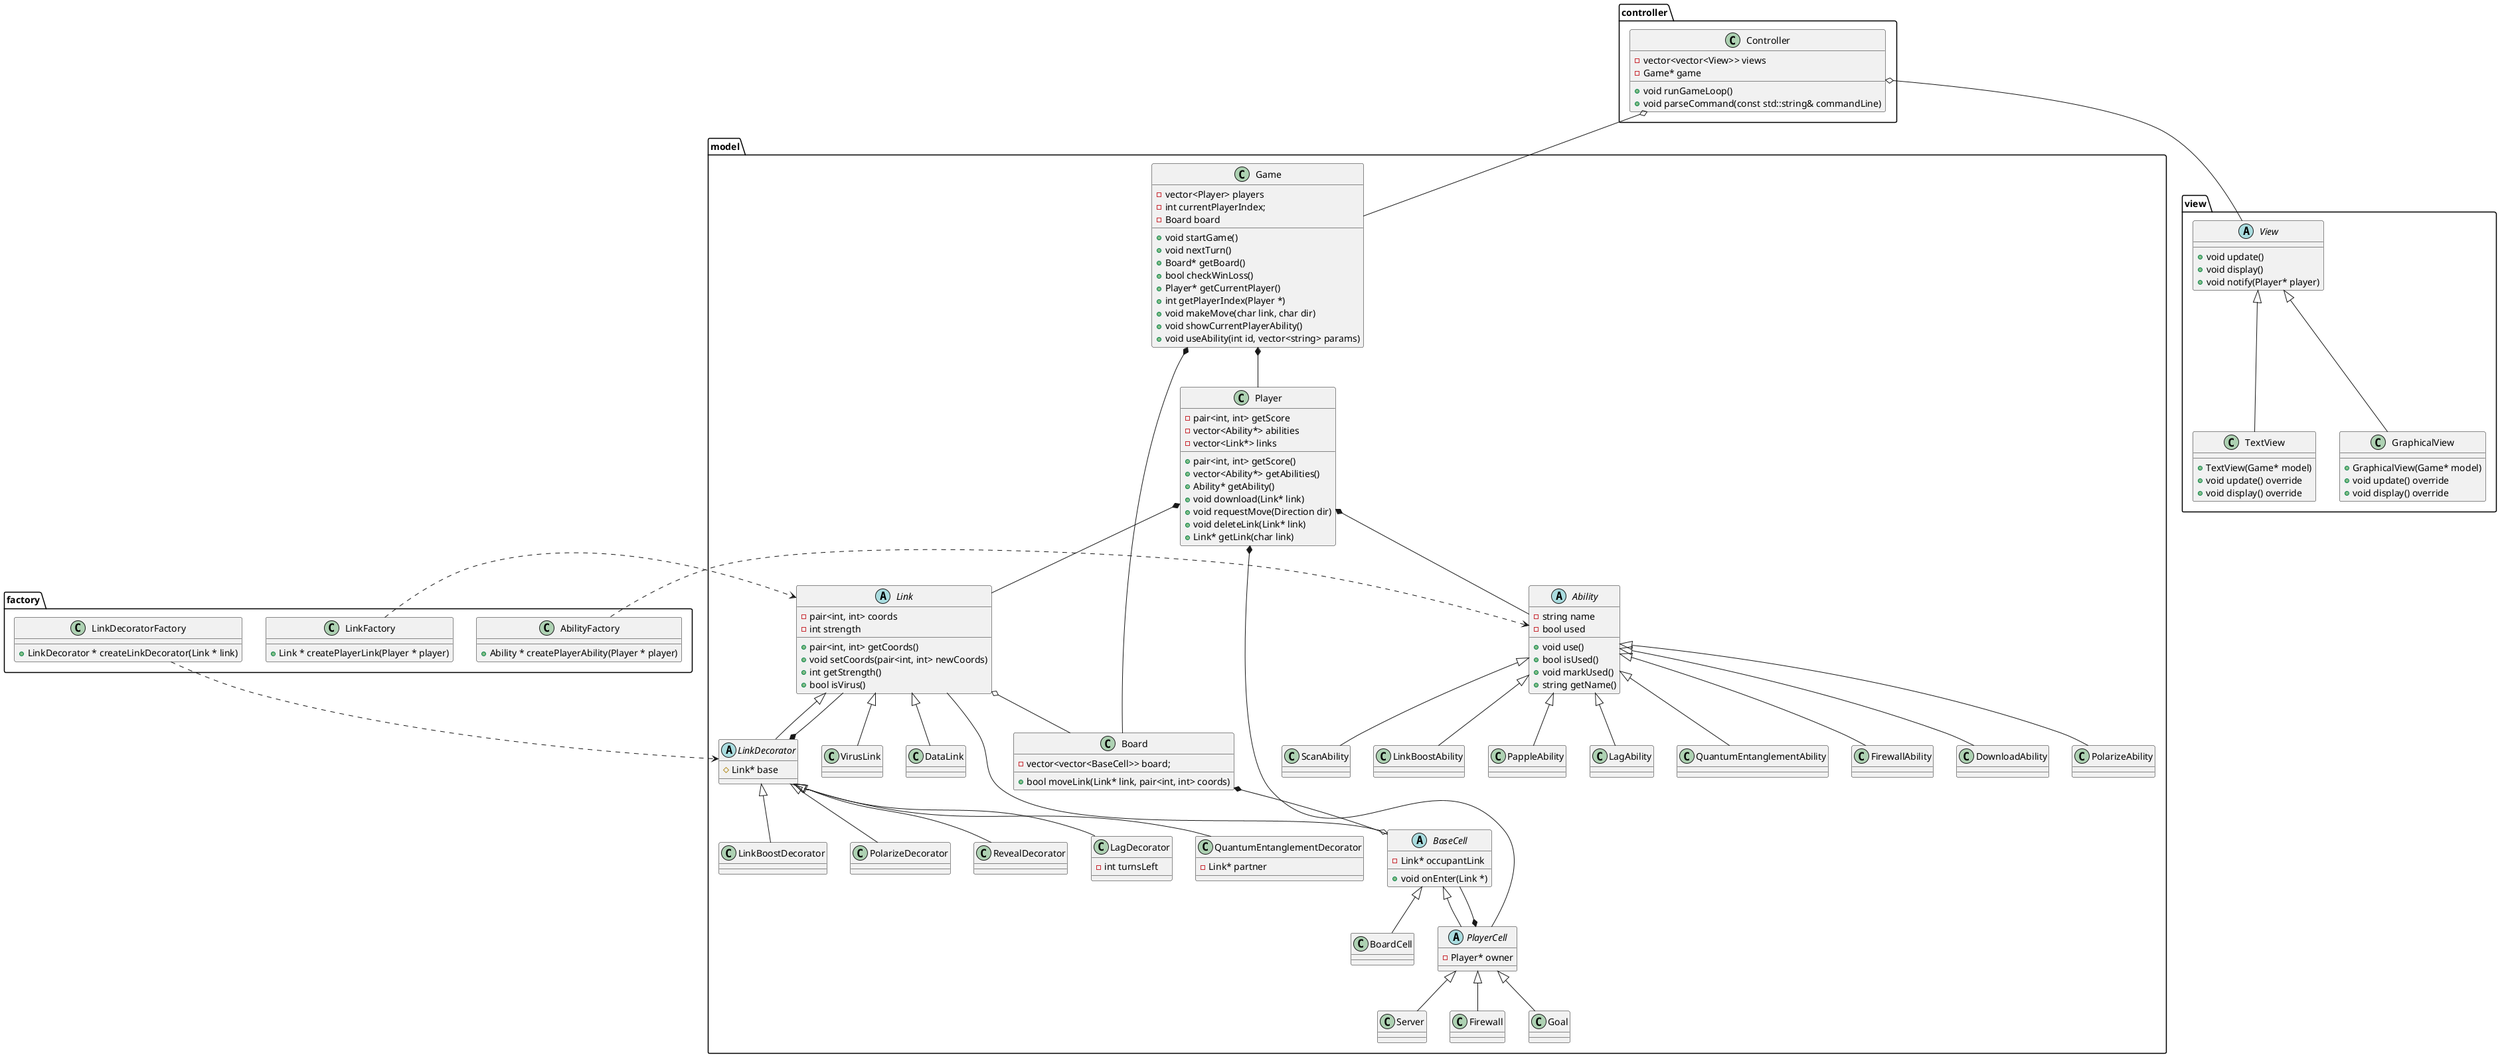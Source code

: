 @startuml

' --- Model Classes ---
package "model" {
    class Game {
      - vector<Player> players
      - int currentPlayerIndex;
      - Board board

      + void startGame()
      + void nextTurn()
      + Board* getBoard()
      + bool checkWinLoss()
      + Player* getCurrentPlayer()
      + int getPlayerIndex(Player *)
      + void makeMove(char link, char dir)
      + void showCurrentPlayerAbility()
      + void useAbility(int id, vector<string> params)
    }

    class Board {
      - vector<vector<BaseCell>> board;

      + bool moveLink(Link* link, pair<int, int> coords)
    }

    abstract class BaseCell {
      - Link* occupantLink

      + void onEnter(Link *)
    }

    class BoardCell {
    }

    abstract class PlayerCell {
      - Player* owner
    }

    class Server {
    }

    class Firewall {
    }

    class Goal {
    }

    class Player {
      - pair<int, int> getScore
      - vector<Ability*> abilities
      - vector<Link*> links

      + pair<int, int> getScore()
      + vector<Ability*> getAbilities()
      + Ability* getAbility()
      + void download(Link* link)
      + void requestMove(Direction dir)
      + void deleteLink(Link* link)
      + Link* getLink(char link)
    }

    abstract class Link {
      - pair<int, int> coords
      - int strength 

      + pair<int, int> getCoords()
      + void setCoords(pair<int, int> newCoords)
      + int getStrength()
      + bool isVirus()
    }

    class VirusLink {
    }

    class DataLink {
    }

    abstract class LinkDecorator {
      # Link* base 
    }

    class LinkBoostDecorator {
    }

    class PolarizeDecorator {
    }

    class RevealDecorator {
    }

    class LagDecorator {
      - int turnsLeft
    }

    class QuantumEntanglementDecorator {
      - Link* partner
    }

    abstract class Ability {
        - string name
        - bool used

        + void use()
        + bool isUsed()
        + void markUsed()
        + string getName()
    }

    class FirewallAbility {
    }

    class DownloadAbility {
    }

    class PolarizeAbility {
    }

    class ScanAbility {
    }

    class LinkBoostAbility {
    }

    class PappleAbility {
    }

    class LagAbility {
    }

    class QuantumEntanglementAbility {
    }
}

' --- View Classes ---
package "view" {
    abstract class View {
        + void update()
        + void display()
        + void notify(Player* player)
    }

    class TextView {
        + TextView(Game* model)
        + void update() override
        + void display() override
    }

    class GraphicalView {
        + GraphicalView(Game* model)
        + void update() override
        + void display() override
    }
}

' --- Controller Class ---
package "controller" {
    class Controller {
        - vector<vector<View>> views
        - Game* game

        + void runGameLoop()
        + void parseCommand(const std::string& commandLine)
    }
}

' --- Factory Classes ---
package "factory" {
    class LinkFactory {
      + Link * createPlayerLink(Player * player)
    }

    class AbilityFactory {
      + Ability * createPlayerAbility(Player * player)
    }

    class LinkDecoratorFactory {
      + LinkDecorator * createLinkDecorator(Link * link)
    }
}


' --- Relationships ---

Game *-- Board
Game *-- Player

Board *-- BaseCell
BaseCell o-- Link

Player *-- Ability
Player *--  Link

Link o-- Board

Player *--  PlayerCell
PlayerCell *-- BaseCell

BaseCell <|-- BoardCell
BaseCell <|-- PlayerCell
PlayerCell <|-- Server 
PlayerCell <|-- Firewall 
PlayerCell <|-- Goal

Link <|-- VirusLink
Link <|-- DataLink
Link <|-- LinkDecorator

LinkDecorator <|-- LinkBoostDecorator
LinkDecorator <|-- PolarizeDecorator
LinkDecorator <|-- RevealDecorator
LinkDecorator <|-- LagDecorator
LinkDecorator <|-- QuantumEntanglementDecorator

Ability <|-- FirewallAbility
Ability <|-- DownloadAbility
Ability <|-- PolarizeAbility
Ability <|-- ScanAbility
Ability <|-- LinkBoostAbility
Ability <|-- PappleAbility
Ability <|-- LagAbility
Ability <|-- QuantumEntanglementAbility

LinkDecorator *-- Link

View <|-- TextView
View <|-- GraphicalView

Controller o-- Game 
Controller o-- View

LinkFactory .> Link
AbilityFactory .> Ability
LinkDecoratorFactory .> LinkDecorator

@enduml
